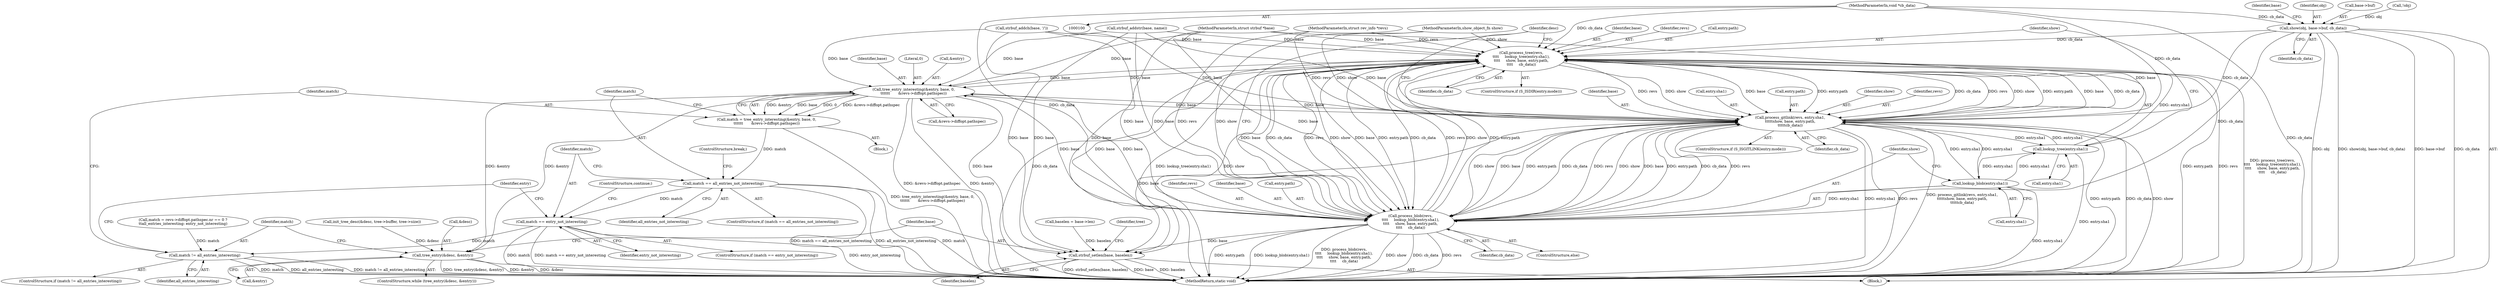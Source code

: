 digraph "0_git_de1e67d0703894cb6ea782e36abb63976ab07e60_4@pointer" {
"1000106" [label="(MethodParameterIn,void *cb_data)"];
"1000187" [label="(Call,show(obj, base->buf, cb_data))"];
"1000249" [label="(Call,process_tree(revs,\n\t\t\t\t     lookup_tree(entry.sha1),\n\t\t\t\t     show, base, entry.path,\n\t\t\t\t     cb_data))"];
"1000223" [label="(Call,tree_entry_interesting(&entry, base, 0,\n\t\t\t\t\t\t       &revs->diffopt.pathspec))"];
"1000210" [label="(Call,tree_entry(&desc, &entry))"];
"1000221" [label="(Call,match = tree_entry_interesting(&entry, base, 0,\n\t\t\t\t\t\t       &revs->diffopt.pathspec))"];
"1000235" [label="(Call,match == all_entries_not_interesting)"];
"1000240" [label="(Call,match == entry_not_interesting)"];
"1000217" [label="(Call,match != all_entries_interesting)"];
"1000267" [label="(Call,process_gitlink(revs, entry.sha1,\n\t\t\t\t\tshow, base, entry.path,\n\t\t\t\t\tcb_data))"];
"1000251" [label="(Call,lookup_tree(entry.sha1))"];
"1000281" [label="(Call,lookup_blob(entry.sha1))"];
"1000279" [label="(Call,process_blob(revs,\n\t\t\t\t     lookup_blob(entry.sha1),\n\t\t\t\t     show, base, entry.path,\n\t\t\t\t     cb_data))"];
"1000291" [label="(Call,strbuf_setlen(base, baselen))"];
"1000106" [label="(MethodParameterIn,void *cb_data)"];
"1000197" [label="(Call,strbuf_addch(base, '/'))"];
"1000281" [label="(Call,lookup_blob(entry.sha1))"];
"1000260" [label="(Identifier,cb_data)"];
"1000241" [label="(Identifier,match)"];
"1000243" [label="(ControlStructure,continue;)"];
"1000292" [label="(Identifier,base)"];
"1000219" [label="(Identifier,all_entries_interesting)"];
"1000273" [label="(Identifier,base)"];
"1000242" [label="(Identifier,entry_not_interesting)"];
"1000269" [label="(Call,entry.sha1)"];
"1000223" [label="(Call,tree_entry_interesting(&entry, base, 0,\n\t\t\t\t\t\t       &revs->diffopt.pathspec))"];
"1000280" [label="(Identifier,revs)"];
"1000237" [label="(Identifier,all_entries_not_interesting)"];
"1000195" [label="(Identifier,base)"];
"1000296" [label="(MethodReturn,static void)"];
"1000251" [label="(Call,lookup_tree(entry.sha1))"];
"1000235" [label="(Call,match == all_entries_not_interesting)"];
"1000290" [label="(Identifier,cb_data)"];
"1000227" [label="(Literal,0)"];
"1000200" [label="(Call,init_tree_desc(&desc, tree->buffer, tree->size))"];
"1000222" [label="(Identifier,match)"];
"1000274" [label="(Call,entry.path)"];
"1000101" [label="(MethodParameterIn,struct rev_info *revs)"];
"1000218" [label="(Identifier,match)"];
"1000256" [label="(Identifier,base)"];
"1000118" [label="(Call,match = revs->diffopt.pathspec.nr == 0 ?\n\t\tall_entries_interesting: entry_not_interesting)"];
"1000293" [label="(Identifier,baselen)"];
"1000192" [label="(Identifier,cb_data)"];
"1000187" [label="(Call,show(obj, base->buf, cb_data))"];
"1000213" [label="(Call,&entry)"];
"1000107" [label="(Block,)"];
"1000249" [label="(Call,process_tree(revs,\n\t\t\t\t     lookup_tree(entry.sha1),\n\t\t\t\t     show, base, entry.path,\n\t\t\t\t     cb_data))"];
"1000252" [label="(Call,entry.sha1)"];
"1000262" [label="(ControlStructure,if (S_ISGITLINK(entry.mode)))"];
"1000286" [label="(Identifier,base)"];
"1000279" [label="(Call,process_blob(revs,\n\t\t\t\t     lookup_blob(entry.sha1),\n\t\t\t\t     show, base, entry.path,\n\t\t\t\t     cb_data))"];
"1000133" [label="(Call,baselen = base->len)"];
"1000224" [label="(Call,&entry)"];
"1000221" [label="(Call,match = tree_entry_interesting(&entry, base, 0,\n\t\t\t\t\t\t       &revs->diffopt.pathspec))"];
"1000209" [label="(ControlStructure,while (tree_entry(&desc, &entry)))"];
"1000103" [label="(MethodParameterIn,show_object_fn show)"];
"1000226" [label="(Identifier,base)"];
"1000210" [label="(Call,tree_entry(&desc, &entry))"];
"1000287" [label="(Call,entry.path)"];
"1000244" [label="(ControlStructure,if (S_ISDIR(entry.mode)))"];
"1000278" [label="(ControlStructure,else)"];
"1000267" [label="(Call,process_gitlink(revs, entry.sha1,\n\t\t\t\t\tshow, base, entry.path,\n\t\t\t\t\tcb_data))"];
"1000236" [label="(Identifier,match)"];
"1000212" [label="(Identifier,desc)"];
"1000240" [label="(Call,match == entry_not_interesting)"];
"1000217" [label="(Call,match != all_entries_interesting)"];
"1000295" [label="(Identifier,tree)"];
"1000188" [label="(Identifier,obj)"];
"1000216" [label="(ControlStructure,if (match != all_entries_interesting))"];
"1000220" [label="(Block,)"];
"1000104" [label="(MethodParameterIn,struct strbuf *base)"];
"1000282" [label="(Call,entry.sha1)"];
"1000285" [label="(Identifier,show)"];
"1000228" [label="(Call,&revs->diffopt.pathspec)"];
"1000239" [label="(ControlStructure,if (match == entry_not_interesting))"];
"1000247" [label="(Identifier,entry)"];
"1000184" [label="(Call,strbuf_addstr(base, name))"];
"1000291" [label="(Call,strbuf_setlen(base, baselen))"];
"1000189" [label="(Call,base->buf)"];
"1000234" [label="(ControlStructure,if (match == all_entries_not_interesting))"];
"1000238" [label="(ControlStructure,break;)"];
"1000255" [label="(Identifier,show)"];
"1000250" [label="(Identifier,revs)"];
"1000277" [label="(Identifier,cb_data)"];
"1000272" [label="(Identifier,show)"];
"1000257" [label="(Call,entry.path)"];
"1000211" [label="(Call,&desc)"];
"1000268" [label="(Identifier,revs)"];
"1000145" [label="(Call,!obj)"];
"1000106" -> "1000100"  [label="AST: "];
"1000106" -> "1000296"  [label="DDG: cb_data"];
"1000106" -> "1000187"  [label="DDG: cb_data"];
"1000106" -> "1000249"  [label="DDG: cb_data"];
"1000106" -> "1000267"  [label="DDG: cb_data"];
"1000106" -> "1000279"  [label="DDG: cb_data"];
"1000187" -> "1000107"  [label="AST: "];
"1000187" -> "1000192"  [label="CFG: "];
"1000188" -> "1000187"  [label="AST: "];
"1000189" -> "1000187"  [label="AST: "];
"1000192" -> "1000187"  [label="AST: "];
"1000195" -> "1000187"  [label="CFG: "];
"1000187" -> "1000296"  [label="DDG: obj"];
"1000187" -> "1000296"  [label="DDG: show(obj, base->buf, cb_data)"];
"1000187" -> "1000296"  [label="DDG: base->buf"];
"1000187" -> "1000296"  [label="DDG: cb_data"];
"1000145" -> "1000187"  [label="DDG: obj"];
"1000187" -> "1000249"  [label="DDG: cb_data"];
"1000187" -> "1000267"  [label="DDG: cb_data"];
"1000187" -> "1000279"  [label="DDG: cb_data"];
"1000249" -> "1000244"  [label="AST: "];
"1000249" -> "1000260"  [label="CFG: "];
"1000250" -> "1000249"  [label="AST: "];
"1000251" -> "1000249"  [label="AST: "];
"1000255" -> "1000249"  [label="AST: "];
"1000256" -> "1000249"  [label="AST: "];
"1000257" -> "1000249"  [label="AST: "];
"1000260" -> "1000249"  [label="AST: "];
"1000212" -> "1000249"  [label="CFG: "];
"1000249" -> "1000296"  [label="DDG: cb_data"];
"1000249" -> "1000296"  [label="DDG: lookup_tree(entry.sha1)"];
"1000249" -> "1000296"  [label="DDG: show"];
"1000249" -> "1000296"  [label="DDG: entry.path"];
"1000249" -> "1000296"  [label="DDG: revs"];
"1000249" -> "1000296"  [label="DDG: process_tree(revs,\n\t\t\t\t     lookup_tree(entry.sha1),\n\t\t\t\t     show, base, entry.path,\n\t\t\t\t     cb_data)"];
"1000249" -> "1000223"  [label="DDG: base"];
"1000279" -> "1000249"  [label="DDG: revs"];
"1000279" -> "1000249"  [label="DDG: show"];
"1000279" -> "1000249"  [label="DDG: entry.path"];
"1000279" -> "1000249"  [label="DDG: base"];
"1000279" -> "1000249"  [label="DDG: cb_data"];
"1000267" -> "1000249"  [label="DDG: revs"];
"1000267" -> "1000249"  [label="DDG: show"];
"1000267" -> "1000249"  [label="DDG: entry.path"];
"1000267" -> "1000249"  [label="DDG: base"];
"1000267" -> "1000249"  [label="DDG: cb_data"];
"1000101" -> "1000249"  [label="DDG: revs"];
"1000103" -> "1000249"  [label="DDG: show"];
"1000184" -> "1000249"  [label="DDG: base"];
"1000223" -> "1000249"  [label="DDG: base"];
"1000197" -> "1000249"  [label="DDG: base"];
"1000104" -> "1000249"  [label="DDG: base"];
"1000251" -> "1000249"  [label="DDG: entry.sha1"];
"1000249" -> "1000267"  [label="DDG: revs"];
"1000249" -> "1000267"  [label="DDG: show"];
"1000249" -> "1000267"  [label="DDG: base"];
"1000249" -> "1000267"  [label="DDG: entry.path"];
"1000249" -> "1000267"  [label="DDG: cb_data"];
"1000249" -> "1000279"  [label="DDG: revs"];
"1000249" -> "1000279"  [label="DDG: show"];
"1000249" -> "1000279"  [label="DDG: base"];
"1000249" -> "1000279"  [label="DDG: entry.path"];
"1000249" -> "1000279"  [label="DDG: cb_data"];
"1000249" -> "1000291"  [label="DDG: base"];
"1000223" -> "1000221"  [label="AST: "];
"1000223" -> "1000228"  [label="CFG: "];
"1000224" -> "1000223"  [label="AST: "];
"1000226" -> "1000223"  [label="AST: "];
"1000227" -> "1000223"  [label="AST: "];
"1000228" -> "1000223"  [label="AST: "];
"1000221" -> "1000223"  [label="CFG: "];
"1000223" -> "1000296"  [label="DDG: &revs->diffopt.pathspec"];
"1000223" -> "1000296"  [label="DDG: &entry"];
"1000223" -> "1000210"  [label="DDG: &entry"];
"1000223" -> "1000221"  [label="DDG: &entry"];
"1000223" -> "1000221"  [label="DDG: base"];
"1000223" -> "1000221"  [label="DDG: 0"];
"1000223" -> "1000221"  [label="DDG: &revs->diffopt.pathspec"];
"1000210" -> "1000223"  [label="DDG: &entry"];
"1000279" -> "1000223"  [label="DDG: base"];
"1000184" -> "1000223"  [label="DDG: base"];
"1000267" -> "1000223"  [label="DDG: base"];
"1000197" -> "1000223"  [label="DDG: base"];
"1000104" -> "1000223"  [label="DDG: base"];
"1000223" -> "1000267"  [label="DDG: base"];
"1000223" -> "1000279"  [label="DDG: base"];
"1000223" -> "1000291"  [label="DDG: base"];
"1000210" -> "1000209"  [label="AST: "];
"1000210" -> "1000213"  [label="CFG: "];
"1000211" -> "1000210"  [label="AST: "];
"1000213" -> "1000210"  [label="AST: "];
"1000218" -> "1000210"  [label="CFG: "];
"1000292" -> "1000210"  [label="CFG: "];
"1000210" -> "1000296"  [label="DDG: tree_entry(&desc, &entry)"];
"1000210" -> "1000296"  [label="DDG: &entry"];
"1000210" -> "1000296"  [label="DDG: &desc"];
"1000200" -> "1000210"  [label="DDG: &desc"];
"1000221" -> "1000220"  [label="AST: "];
"1000222" -> "1000221"  [label="AST: "];
"1000236" -> "1000221"  [label="CFG: "];
"1000221" -> "1000296"  [label="DDG: tree_entry_interesting(&entry, base, 0,\n\t\t\t\t\t\t       &revs->diffopt.pathspec)"];
"1000221" -> "1000235"  [label="DDG: match"];
"1000235" -> "1000234"  [label="AST: "];
"1000235" -> "1000237"  [label="CFG: "];
"1000236" -> "1000235"  [label="AST: "];
"1000237" -> "1000235"  [label="AST: "];
"1000238" -> "1000235"  [label="CFG: "];
"1000241" -> "1000235"  [label="CFG: "];
"1000235" -> "1000296"  [label="DDG: all_entries_not_interesting"];
"1000235" -> "1000296"  [label="DDG: match"];
"1000235" -> "1000296"  [label="DDG: match == all_entries_not_interesting"];
"1000235" -> "1000240"  [label="DDG: match"];
"1000240" -> "1000239"  [label="AST: "];
"1000240" -> "1000242"  [label="CFG: "];
"1000241" -> "1000240"  [label="AST: "];
"1000242" -> "1000240"  [label="AST: "];
"1000243" -> "1000240"  [label="CFG: "];
"1000247" -> "1000240"  [label="CFG: "];
"1000240" -> "1000296"  [label="DDG: match == entry_not_interesting"];
"1000240" -> "1000296"  [label="DDG: entry_not_interesting"];
"1000240" -> "1000296"  [label="DDG: match"];
"1000240" -> "1000217"  [label="DDG: match"];
"1000217" -> "1000216"  [label="AST: "];
"1000217" -> "1000219"  [label="CFG: "];
"1000218" -> "1000217"  [label="AST: "];
"1000219" -> "1000217"  [label="AST: "];
"1000222" -> "1000217"  [label="CFG: "];
"1000247" -> "1000217"  [label="CFG: "];
"1000217" -> "1000296"  [label="DDG: all_entries_interesting"];
"1000217" -> "1000296"  [label="DDG: match != all_entries_interesting"];
"1000217" -> "1000296"  [label="DDG: match"];
"1000118" -> "1000217"  [label="DDG: match"];
"1000267" -> "1000262"  [label="AST: "];
"1000267" -> "1000277"  [label="CFG: "];
"1000268" -> "1000267"  [label="AST: "];
"1000269" -> "1000267"  [label="AST: "];
"1000272" -> "1000267"  [label="AST: "];
"1000273" -> "1000267"  [label="AST: "];
"1000274" -> "1000267"  [label="AST: "];
"1000277" -> "1000267"  [label="AST: "];
"1000212" -> "1000267"  [label="CFG: "];
"1000267" -> "1000296"  [label="DDG: entry.sha1"];
"1000267" -> "1000296"  [label="DDG: revs"];
"1000267" -> "1000296"  [label="DDG: process_gitlink(revs, entry.sha1,\n\t\t\t\t\tshow, base, entry.path,\n\t\t\t\t\tcb_data)"];
"1000267" -> "1000296"  [label="DDG: entry.path"];
"1000267" -> "1000296"  [label="DDG: cb_data"];
"1000267" -> "1000296"  [label="DDG: show"];
"1000267" -> "1000251"  [label="DDG: entry.sha1"];
"1000279" -> "1000267"  [label="DDG: revs"];
"1000279" -> "1000267"  [label="DDG: show"];
"1000279" -> "1000267"  [label="DDG: base"];
"1000279" -> "1000267"  [label="DDG: entry.path"];
"1000279" -> "1000267"  [label="DDG: cb_data"];
"1000101" -> "1000267"  [label="DDG: revs"];
"1000281" -> "1000267"  [label="DDG: entry.sha1"];
"1000251" -> "1000267"  [label="DDG: entry.sha1"];
"1000103" -> "1000267"  [label="DDG: show"];
"1000184" -> "1000267"  [label="DDG: base"];
"1000197" -> "1000267"  [label="DDG: base"];
"1000104" -> "1000267"  [label="DDG: base"];
"1000267" -> "1000279"  [label="DDG: revs"];
"1000267" -> "1000279"  [label="DDG: show"];
"1000267" -> "1000279"  [label="DDG: base"];
"1000267" -> "1000279"  [label="DDG: entry.path"];
"1000267" -> "1000279"  [label="DDG: cb_data"];
"1000267" -> "1000281"  [label="DDG: entry.sha1"];
"1000267" -> "1000291"  [label="DDG: base"];
"1000251" -> "1000252"  [label="CFG: "];
"1000252" -> "1000251"  [label="AST: "];
"1000255" -> "1000251"  [label="CFG: "];
"1000251" -> "1000296"  [label="DDG: entry.sha1"];
"1000281" -> "1000251"  [label="DDG: entry.sha1"];
"1000251" -> "1000281"  [label="DDG: entry.sha1"];
"1000281" -> "1000279"  [label="AST: "];
"1000281" -> "1000282"  [label="CFG: "];
"1000282" -> "1000281"  [label="AST: "];
"1000285" -> "1000281"  [label="CFG: "];
"1000281" -> "1000296"  [label="DDG: entry.sha1"];
"1000281" -> "1000279"  [label="DDG: entry.sha1"];
"1000279" -> "1000278"  [label="AST: "];
"1000279" -> "1000290"  [label="CFG: "];
"1000280" -> "1000279"  [label="AST: "];
"1000285" -> "1000279"  [label="AST: "];
"1000286" -> "1000279"  [label="AST: "];
"1000287" -> "1000279"  [label="AST: "];
"1000290" -> "1000279"  [label="AST: "];
"1000212" -> "1000279"  [label="CFG: "];
"1000279" -> "1000296"  [label="DDG: show"];
"1000279" -> "1000296"  [label="DDG: cb_data"];
"1000279" -> "1000296"  [label="DDG: revs"];
"1000279" -> "1000296"  [label="DDG: entry.path"];
"1000279" -> "1000296"  [label="DDG: lookup_blob(entry.sha1)"];
"1000279" -> "1000296"  [label="DDG: process_blob(revs,\n\t\t\t\t     lookup_blob(entry.sha1),\n\t\t\t\t     show, base, entry.path,\n\t\t\t\t     cb_data)"];
"1000101" -> "1000279"  [label="DDG: revs"];
"1000103" -> "1000279"  [label="DDG: show"];
"1000184" -> "1000279"  [label="DDG: base"];
"1000197" -> "1000279"  [label="DDG: base"];
"1000104" -> "1000279"  [label="DDG: base"];
"1000279" -> "1000291"  [label="DDG: base"];
"1000291" -> "1000107"  [label="AST: "];
"1000291" -> "1000293"  [label="CFG: "];
"1000292" -> "1000291"  [label="AST: "];
"1000293" -> "1000291"  [label="AST: "];
"1000295" -> "1000291"  [label="CFG: "];
"1000291" -> "1000296"  [label="DDG: strbuf_setlen(base, baselen)"];
"1000291" -> "1000296"  [label="DDG: base"];
"1000291" -> "1000296"  [label="DDG: baselen"];
"1000184" -> "1000291"  [label="DDG: base"];
"1000197" -> "1000291"  [label="DDG: base"];
"1000104" -> "1000291"  [label="DDG: base"];
"1000133" -> "1000291"  [label="DDG: baselen"];
}

